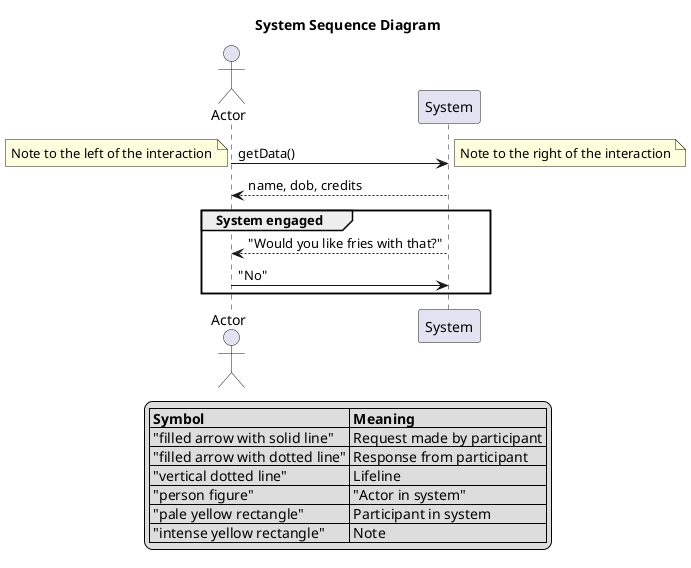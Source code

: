 @startuml System Sequence Diagram

' ------ TEMPLATE STARTS HERE -------
'/'
title System Sequence Diagram

actor Actor
participant System

Actor -> System : getData()
note right: Note to the right of the interaction
note left: Note to the left of the interaction
System --> Actor : name, dob, credits

' Group certain functions
group System engaged
System --> Actor : "Would you like fries with that?"
Actor -> System : "No"
end

legend
    |= Symbol |= Meaning |
    | "filled arrow with solid line" | Request made by participant |
    | "filled arrow with dotted line" | Response from participant |
    | "vertical dotted line" | Lifeline |
    | "person figure" | "Actor in system" |
    | "pale yellow rectangle" | Participant in system |
    | "intense yellow rectangle" | Note |
endlegend
'/

@endluml
